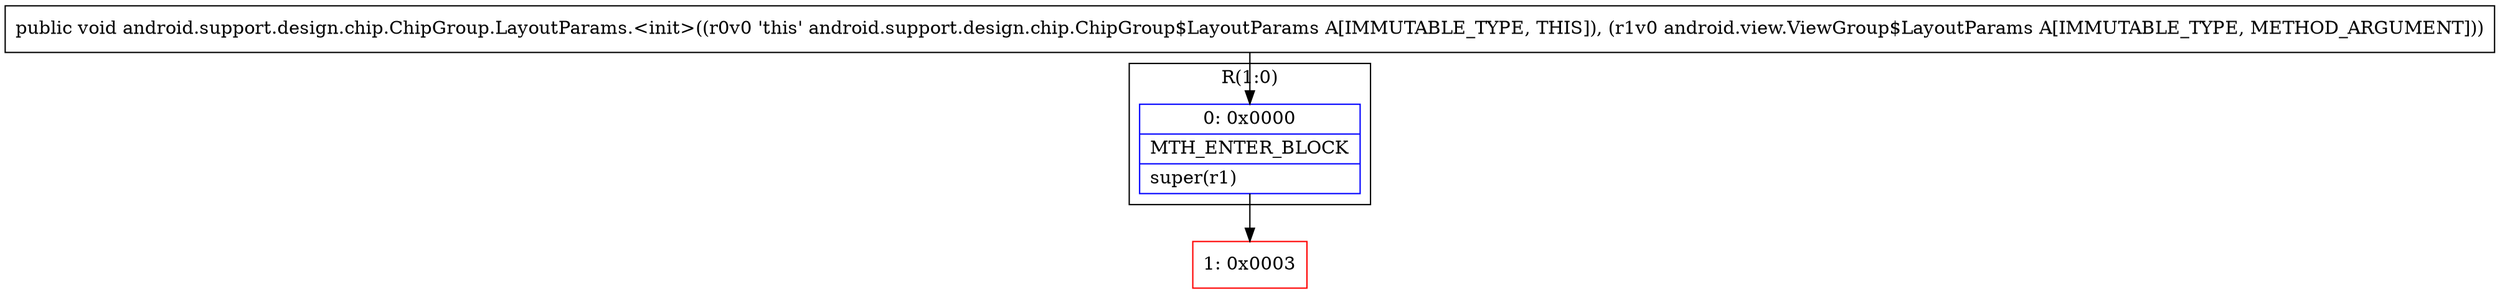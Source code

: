 digraph "CFG forandroid.support.design.chip.ChipGroup.LayoutParams.\<init\>(Landroid\/view\/ViewGroup$LayoutParams;)V" {
subgraph cluster_Region_902249300 {
label = "R(1:0)";
node [shape=record,color=blue];
Node_0 [shape=record,label="{0\:\ 0x0000|MTH_ENTER_BLOCK\l|super(r1)\l}"];
}
Node_1 [shape=record,color=red,label="{1\:\ 0x0003}"];
MethodNode[shape=record,label="{public void android.support.design.chip.ChipGroup.LayoutParams.\<init\>((r0v0 'this' android.support.design.chip.ChipGroup$LayoutParams A[IMMUTABLE_TYPE, THIS]), (r1v0 android.view.ViewGroup$LayoutParams A[IMMUTABLE_TYPE, METHOD_ARGUMENT])) }"];
MethodNode -> Node_0;
Node_0 -> Node_1;
}

